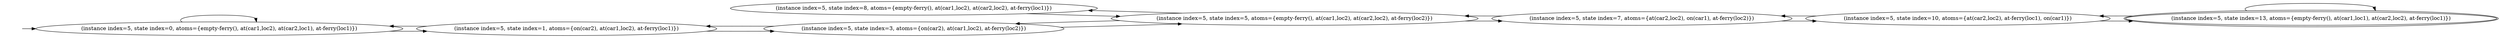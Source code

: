 digraph {
rankdir="LR"
s0[label="(instance index=5, state index=0, atoms={empty-ferry(), at(car1,loc2), at(car2,loc1), at-ferry(loc1)})"]
s1[label="(instance index=5, state index=1, atoms={on(car2), at(car1,loc2), at-ferry(loc1)})"]
s8[label="(instance index=5, state index=8, atoms={empty-ferry(), at(car1,loc2), at(car2,loc2), at-ferry(loc1)})"]
s3[label="(instance index=5, state index=3, atoms={on(car2), at(car1,loc2), at-ferry(loc2)})"]
s5[label="(instance index=5, state index=5, atoms={empty-ferry(), at(car1,loc2), at(car2,loc2), at-ferry(loc2)})"]
s7[label="(instance index=5, state index=7, atoms={at(car2,loc2), on(car1), at-ferry(loc2)})"]
s10[label="(instance index=5, state index=10, atoms={at(car2,loc2), at-ferry(loc1), on(car1)})"]
s13[peripheries=2,label="(instance index=5, state index=13, atoms={empty-ferry(), at(car1,loc1), at(car2,loc2), at-ferry(loc1)})"]
Dangling [ label = "", style = invis ]
{ rank = same; Dangling }
Dangling -> s0
{ rank = same; s0}
{ rank = same; s1}
{ rank = same; s8,s3}
{ rank = same; s5}
{ rank = same; s7}
{ rank = same; s10}
{ rank = same; s13}
{
s0->s1
s0->s0
}
{
s1->s3
s1->s0
}
{
s8->s5
s3->s5
s3->s1
}
{
s5->s7
s5->s3
s5->s8
}
{
s7->s5
s7->s10
}
{
s10->s7
s10->s13
}
{
s13->s13
s13->s10
}
}
